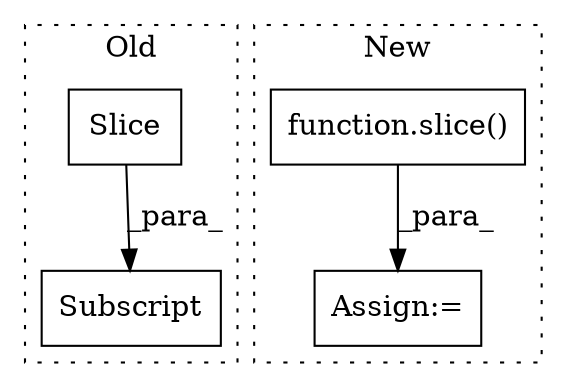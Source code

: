 digraph G {
subgraph cluster0 {
1 [label="Subscript" a="63" s="5075,0" l="32,0" shape="box"];
4 [label="Slice" a="80" s="5083" l="23" shape="box"];
label = "Old";
style="dotted";
}
subgraph cluster1 {
2 [label="function.slice()" a="75" s="5269,5291" l="6,1" shape="box"];
3 [label="Assign:=" a="68" s="5266" l="3" shape="box"];
label = "New";
style="dotted";
}
2 -> 3 [label="_para_"];
4 -> 1 [label="_para_"];
}